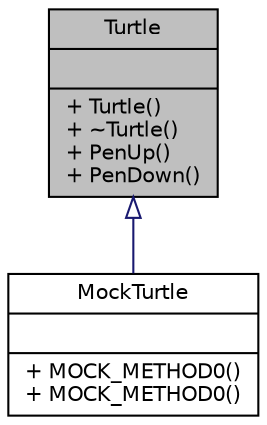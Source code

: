 digraph "Turtle"
{
  edge [fontname="Helvetica",fontsize="10",labelfontname="Helvetica",labelfontsize="10"];
  node [fontname="Helvetica",fontsize="10",shape=record];
  Node0 [label="{Turtle\n||+ Turtle()\l+ ~Turtle()\l+ PenUp()\l+ PenDown()\l}",height=0.2,width=0.4,color="black", fillcolor="grey75", style="filled", fontcolor="black"];
  Node0 -> Node1 [dir="back",color="midnightblue",fontsize="10",style="solid",arrowtail="onormal",fontname="Helvetica"];
  Node1 [label="{MockTurtle\n||+ MOCK_METHOD0()\l+ MOCK_METHOD0()\l}",height=0.2,width=0.4,color="black", fillcolor="white", style="filled",URL="$de/d40/class_mock_turtle.html"];
}
